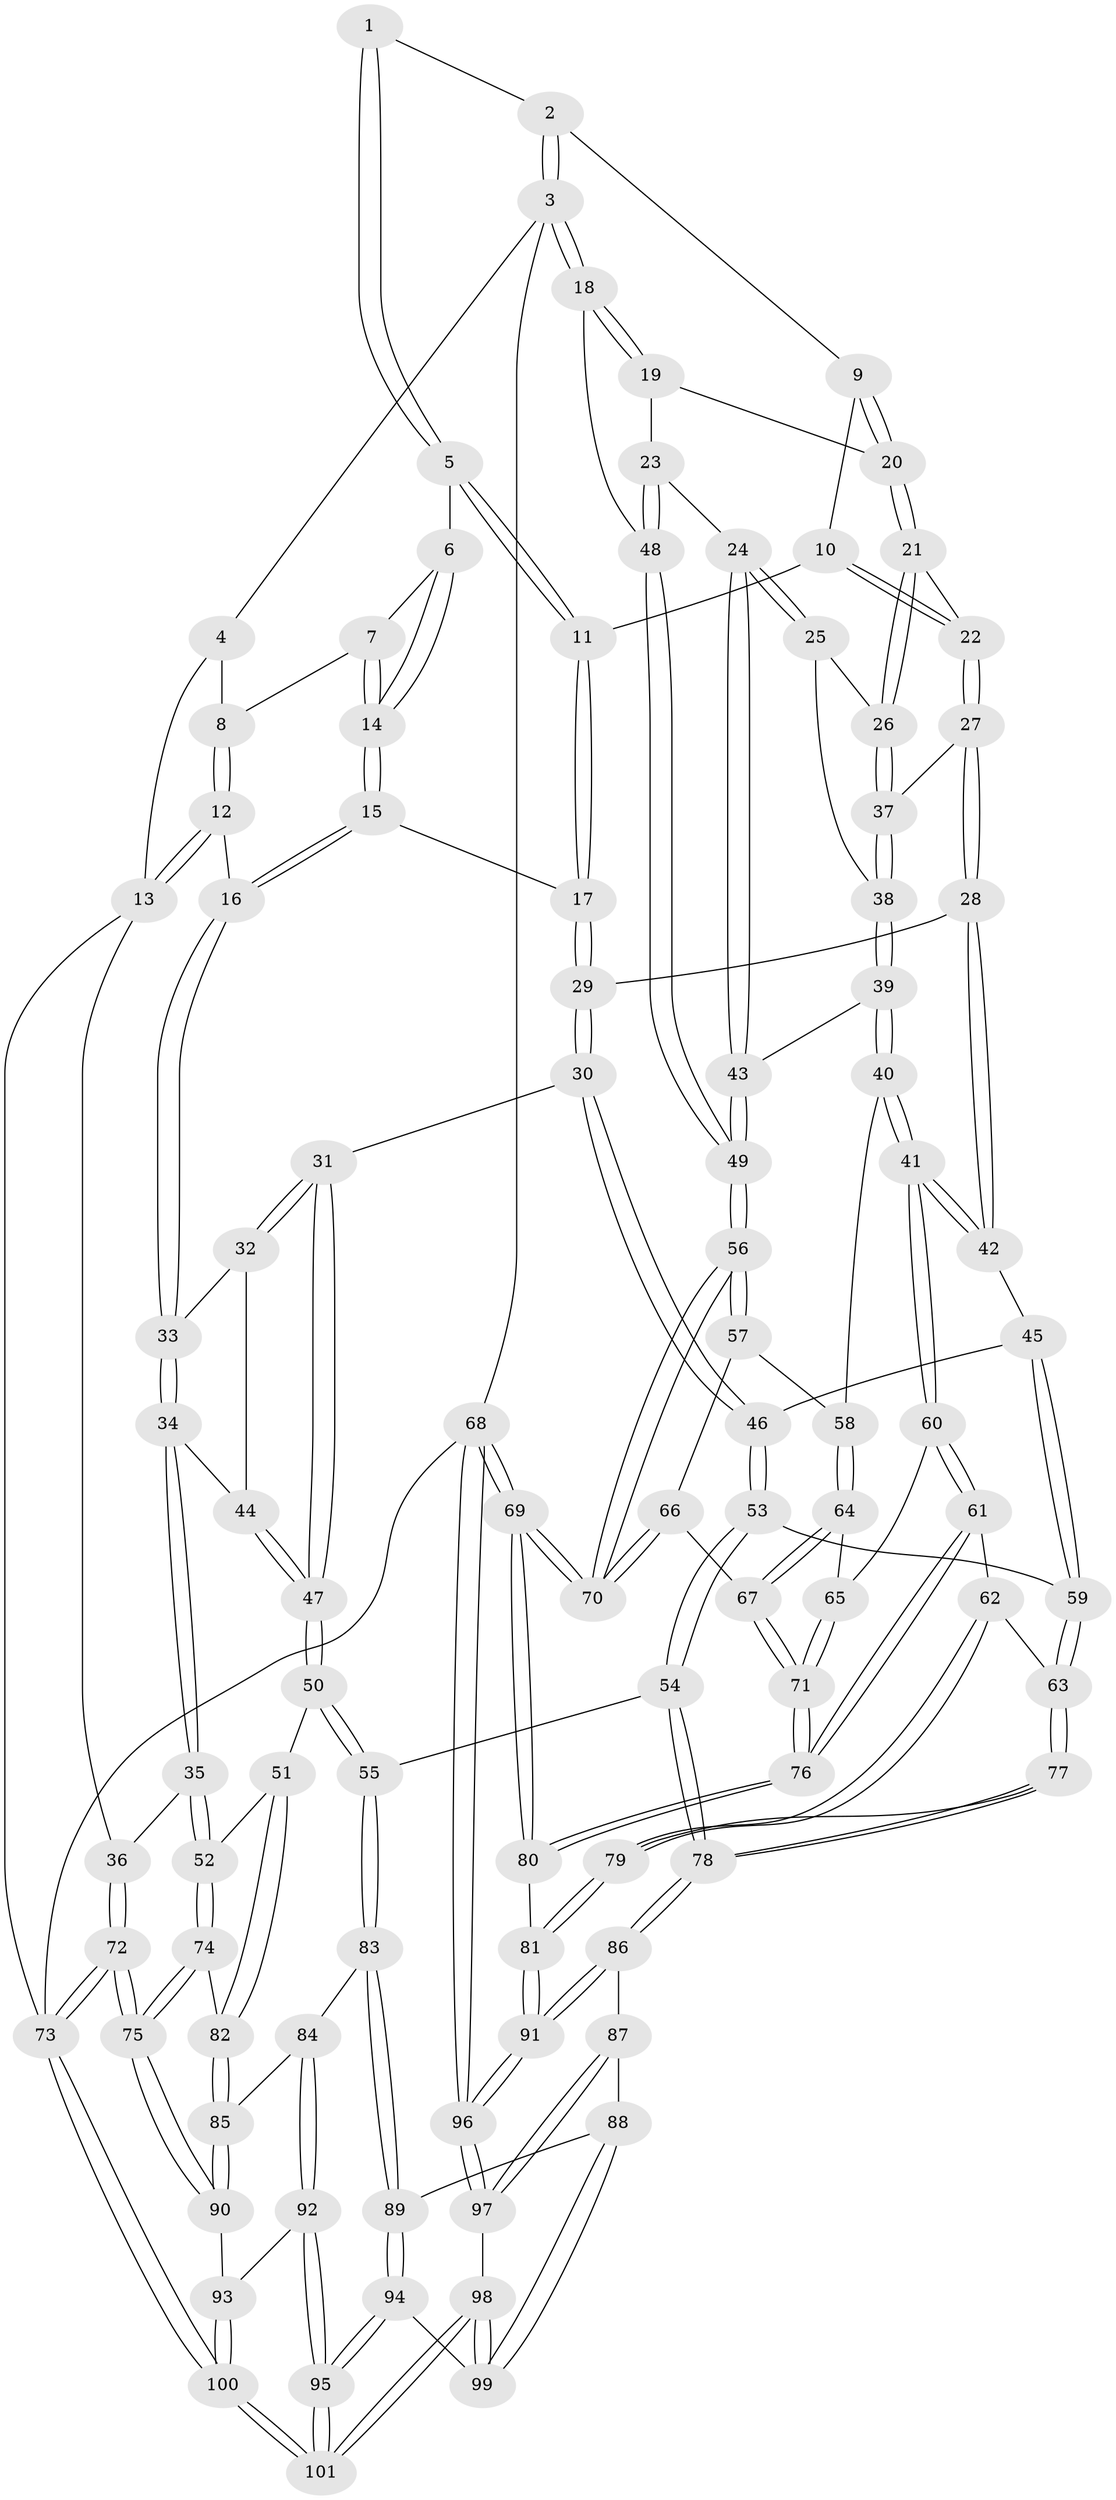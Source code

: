 // Generated by graph-tools (version 1.1) at 2025/27/03/09/25 03:27:05]
// undirected, 101 vertices, 249 edges
graph export_dot {
graph [start="1"]
  node [color=gray90,style=filled];
  1 [pos="+0.511777730213006+0"];
  2 [pos="+0.8628150204642097+0"];
  3 [pos="+1+0"];
  4 [pos="+0.1484498691503255+0"];
  5 [pos="+0.5079078537349578+0"];
  6 [pos="+0.4318545875111091+0.022011823240544928"];
  7 [pos="+0.3122732801096336+0.05132983499704991"];
  8 [pos="+0.17833785966631274+0"];
  9 [pos="+0.7699337721616182+0.09513979274578639"];
  10 [pos="+0.6591754786920703+0.1297298516109876"];
  11 [pos="+0.5460604416713111+0.15035621070836433"];
  12 [pos="+0.15999426621737461+0.18247567895576616"];
  13 [pos="+0+0.3204390093586666"];
  14 [pos="+0.2887865703747281+0.13831959639385932"];
  15 [pos="+0.2661575231214577+0.17719625778300335"];
  16 [pos="+0.22057079827690984+0.20117412763852582"];
  17 [pos="+0.5455209208510802+0.15225923462230137"];
  18 [pos="+1+0"];
  19 [pos="+0.8536388761967962+0.1636106045485195"];
  20 [pos="+0.8427533717339034+0.16750367276102038"];
  21 [pos="+0.8416478587258268+0.17335699957940442"];
  22 [pos="+0.8050579980987427+0.2656899785915586"];
  23 [pos="+1+0.2779581412969824"];
  24 [pos="+1+0.286824837085563"];
  25 [pos="+0.9778439167827975+0.29442563464176114"];
  26 [pos="+0.9646340215317691+0.29192217885997873"];
  27 [pos="+0.7986002742617377+0.2925183505241984"];
  28 [pos="+0.7604855477311058+0.3255647173165894"];
  29 [pos="+0.5481982508162659+0.20743905369197316"];
  30 [pos="+0.48247153143321625+0.3497072449226426"];
  31 [pos="+0.45774371621220833+0.36415766648825737"];
  32 [pos="+0.33386986855830475+0.3249801677383212"];
  33 [pos="+0.26154517884758277+0.261316381564731"];
  34 [pos="+0.1871348877144848+0.43268941286644147"];
  35 [pos="+0.09545455158255849+0.4861586306829261"];
  36 [pos="+0+0.33122596478731603"];
  37 [pos="+0.8261292520587573+0.2992624146365583"];
  38 [pos="+0.8998288465450878+0.3695829112147206"];
  39 [pos="+0.9061135928324853+0.45078962059499783"];
  40 [pos="+0.8501912684284334+0.4841989957520433"];
  41 [pos="+0.7681234730228313+0.4700767033611678"];
  42 [pos="+0.7513237171321272+0.4576100572063275"];
  43 [pos="+0.9073262854319516+0.45059428575901617"];
  44 [pos="+0.258788333812289+0.41929866575700414"];
  45 [pos="+0.7484144014414296+0.4583171634610829"];
  46 [pos="+0.5959795432220273+0.43776277147501247"];
  47 [pos="+0.38765182536255444+0.5508816508284129"];
  48 [pos="+1+0.2503078068789928"];
  49 [pos="+1+0.6053471073604925"];
  50 [pos="+0.3875411038093743+0.5516547570844593"];
  51 [pos="+0.19765510067204373+0.6166866509258108"];
  52 [pos="+0.14869842579933706+0.5674335592712594"];
  53 [pos="+0.5528643103712677+0.6286461324799574"];
  54 [pos="+0.49488133720281435+0.6502049202205301"];
  55 [pos="+0.4761383983345777+0.64276898342307"];
  56 [pos="+1+0.605806827744627"];
  57 [pos="+0.8911240017860254+0.5380591053654975"];
  58 [pos="+0.8688208635494826+0.5160894573917478"];
  59 [pos="+0.6073401581418408+0.6308365233724627"];
  60 [pos="+0.7672258689073448+0.6076703238982261"];
  61 [pos="+0.7225073286779254+0.6643496817130696"];
  62 [pos="+0.6753401406690105+0.6728738396148024"];
  63 [pos="+0.672186333018581+0.6716492973622088"];
  64 [pos="+0.8493784548479915+0.6150039349259601"];
  65 [pos="+0.7827533161075659+0.6153058534560141"];
  66 [pos="+0.9474509060017525+0.6943439248780114"];
  67 [pos="+0.9153628352592734+0.7069726289571838"];
  68 [pos="+1+1"];
  69 [pos="+1+0.8682670149283881"];
  70 [pos="+1+0.6799279796059675"];
  71 [pos="+0.8817163373303782+0.731255641463271"];
  72 [pos="+0+0.8039648075759117"];
  73 [pos="+0+1"];
  74 [pos="+0+0.7014998917759473"];
  75 [pos="+0+0.8034298503250159"];
  76 [pos="+0.8431443886454283+0.7741441370823811"];
  77 [pos="+0.6051328820892088+0.7840444240762229"];
  78 [pos="+0.5276170213813789+0.7905276271609806"];
  79 [pos="+0.6972296379468698+0.8064026988134047"];
  80 [pos="+0.7971767743508528+0.9153586011729526"];
  81 [pos="+0.7954505923490471+0.9169946613103221"];
  82 [pos="+0.19422255397412494+0.6858544632346538"];
  83 [pos="+0.3072309701757729+0.8104188982070782"];
  84 [pos="+0.20430279362327103+0.7831237314791835"];
  85 [pos="+0.19978371737418646+0.777128045588762"];
  86 [pos="+0.5167895661462414+0.8325374231445319"];
  87 [pos="+0.47806749516728075+0.8608747033333817"];
  88 [pos="+0.45427467827604984+0.86783480893675"];
  89 [pos="+0.3624464709243577+0.8650732629022316"];
  90 [pos="+0+0.823397100778049"];
  91 [pos="+0.7489646856263416+1"];
  92 [pos="+0.17342245532917544+0.9388682687117252"];
  93 [pos="+0.07206651253090994+0.9401412323337427"];
  94 [pos="+0.3418870126274266+0.9715100532303167"];
  95 [pos="+0.24959284275682692+1"];
  96 [pos="+0.7243255954279996+1"];
  97 [pos="+0.5990236184583246+1"];
  98 [pos="+0.5875050685086723+1"];
  99 [pos="+0.44575042317170843+0.9743261987370194"];
  100 [pos="+0+1"];
  101 [pos="+0.24911330443186852+1"];
  1 -- 2;
  1 -- 5;
  1 -- 5;
  2 -- 3;
  2 -- 3;
  2 -- 9;
  3 -- 4;
  3 -- 18;
  3 -- 18;
  3 -- 68;
  4 -- 8;
  4 -- 13;
  5 -- 6;
  5 -- 11;
  5 -- 11;
  6 -- 7;
  6 -- 14;
  6 -- 14;
  7 -- 8;
  7 -- 14;
  7 -- 14;
  8 -- 12;
  8 -- 12;
  9 -- 10;
  9 -- 20;
  9 -- 20;
  10 -- 11;
  10 -- 22;
  10 -- 22;
  11 -- 17;
  11 -- 17;
  12 -- 13;
  12 -- 13;
  12 -- 16;
  13 -- 36;
  13 -- 73;
  14 -- 15;
  14 -- 15;
  15 -- 16;
  15 -- 16;
  15 -- 17;
  16 -- 33;
  16 -- 33;
  17 -- 29;
  17 -- 29;
  18 -- 19;
  18 -- 19;
  18 -- 48;
  19 -- 20;
  19 -- 23;
  20 -- 21;
  20 -- 21;
  21 -- 22;
  21 -- 26;
  21 -- 26;
  22 -- 27;
  22 -- 27;
  23 -- 24;
  23 -- 48;
  23 -- 48;
  24 -- 25;
  24 -- 25;
  24 -- 43;
  24 -- 43;
  25 -- 26;
  25 -- 38;
  26 -- 37;
  26 -- 37;
  27 -- 28;
  27 -- 28;
  27 -- 37;
  28 -- 29;
  28 -- 42;
  28 -- 42;
  29 -- 30;
  29 -- 30;
  30 -- 31;
  30 -- 46;
  30 -- 46;
  31 -- 32;
  31 -- 32;
  31 -- 47;
  31 -- 47;
  32 -- 33;
  32 -- 44;
  33 -- 34;
  33 -- 34;
  34 -- 35;
  34 -- 35;
  34 -- 44;
  35 -- 36;
  35 -- 52;
  35 -- 52;
  36 -- 72;
  36 -- 72;
  37 -- 38;
  37 -- 38;
  38 -- 39;
  38 -- 39;
  39 -- 40;
  39 -- 40;
  39 -- 43;
  40 -- 41;
  40 -- 41;
  40 -- 58;
  41 -- 42;
  41 -- 42;
  41 -- 60;
  41 -- 60;
  42 -- 45;
  43 -- 49;
  43 -- 49;
  44 -- 47;
  44 -- 47;
  45 -- 46;
  45 -- 59;
  45 -- 59;
  46 -- 53;
  46 -- 53;
  47 -- 50;
  47 -- 50;
  48 -- 49;
  48 -- 49;
  49 -- 56;
  49 -- 56;
  50 -- 51;
  50 -- 55;
  50 -- 55;
  51 -- 52;
  51 -- 82;
  51 -- 82;
  52 -- 74;
  52 -- 74;
  53 -- 54;
  53 -- 54;
  53 -- 59;
  54 -- 55;
  54 -- 78;
  54 -- 78;
  55 -- 83;
  55 -- 83;
  56 -- 57;
  56 -- 57;
  56 -- 70;
  56 -- 70;
  57 -- 58;
  57 -- 66;
  58 -- 64;
  58 -- 64;
  59 -- 63;
  59 -- 63;
  60 -- 61;
  60 -- 61;
  60 -- 65;
  61 -- 62;
  61 -- 76;
  61 -- 76;
  62 -- 63;
  62 -- 79;
  62 -- 79;
  63 -- 77;
  63 -- 77;
  64 -- 65;
  64 -- 67;
  64 -- 67;
  65 -- 71;
  65 -- 71;
  66 -- 67;
  66 -- 70;
  66 -- 70;
  67 -- 71;
  67 -- 71;
  68 -- 69;
  68 -- 69;
  68 -- 96;
  68 -- 96;
  68 -- 73;
  69 -- 70;
  69 -- 70;
  69 -- 80;
  69 -- 80;
  71 -- 76;
  71 -- 76;
  72 -- 73;
  72 -- 73;
  72 -- 75;
  72 -- 75;
  73 -- 100;
  73 -- 100;
  74 -- 75;
  74 -- 75;
  74 -- 82;
  75 -- 90;
  75 -- 90;
  76 -- 80;
  76 -- 80;
  77 -- 78;
  77 -- 78;
  77 -- 79;
  78 -- 86;
  78 -- 86;
  79 -- 81;
  79 -- 81;
  80 -- 81;
  81 -- 91;
  81 -- 91;
  82 -- 85;
  82 -- 85;
  83 -- 84;
  83 -- 89;
  83 -- 89;
  84 -- 85;
  84 -- 92;
  84 -- 92;
  85 -- 90;
  85 -- 90;
  86 -- 87;
  86 -- 91;
  86 -- 91;
  87 -- 88;
  87 -- 97;
  87 -- 97;
  88 -- 89;
  88 -- 99;
  88 -- 99;
  89 -- 94;
  89 -- 94;
  90 -- 93;
  91 -- 96;
  91 -- 96;
  92 -- 93;
  92 -- 95;
  92 -- 95;
  93 -- 100;
  93 -- 100;
  94 -- 95;
  94 -- 95;
  94 -- 99;
  95 -- 101;
  95 -- 101;
  96 -- 97;
  96 -- 97;
  97 -- 98;
  98 -- 99;
  98 -- 99;
  98 -- 101;
  98 -- 101;
  100 -- 101;
  100 -- 101;
}
